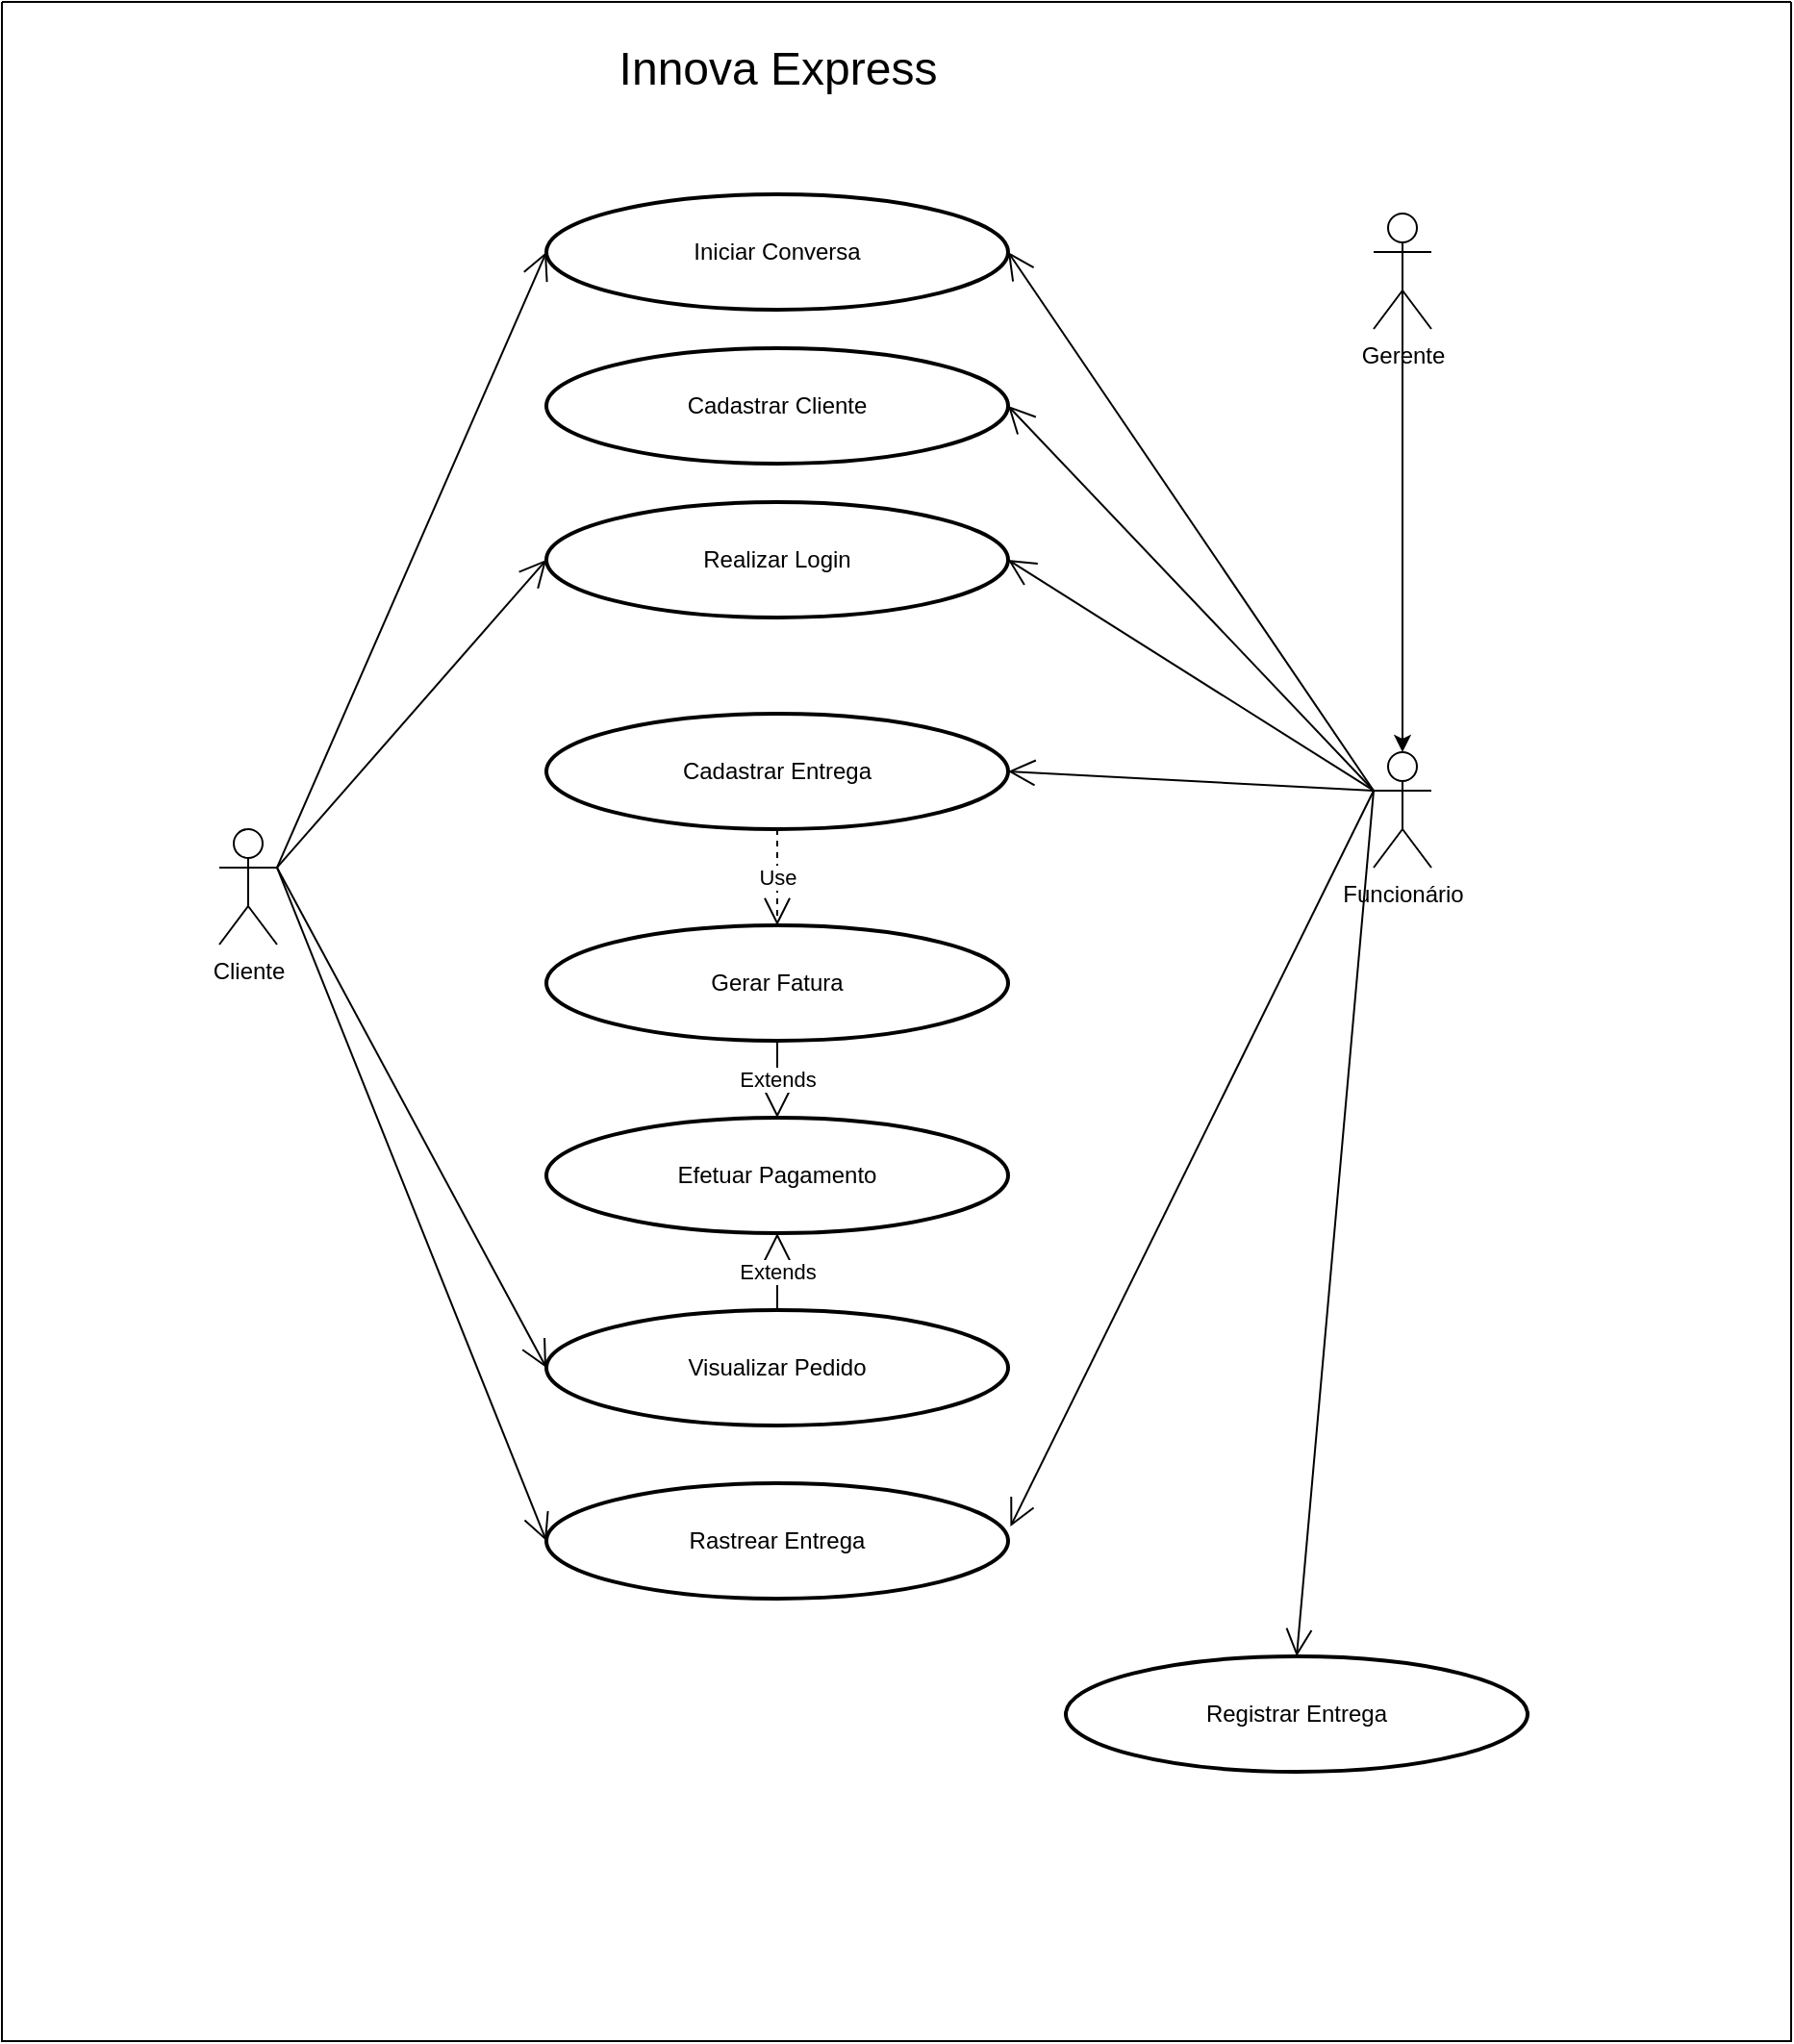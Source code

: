 <mxfile version="24.3.1" type="device">
  <diagram name="Página-1" id="a-leNGqjc1Im72wGdUnp">
    <mxGraphModel dx="3703" dy="1114" grid="1" gridSize="10" guides="1" tooltips="1" connect="1" arrows="1" fold="1" page="1" pageScale="1" pageWidth="827" pageHeight="1169" math="0" shadow="0">
      <root>
        <mxCell id="0" />
        <mxCell id="1" parent="0" />
        <mxCell id="WU4pW3NTZvIjnJe63hyD-38" value="" style="swimlane;startSize=0;" vertex="1" parent="1">
          <mxGeometry x="-940" y="50" width="930" height="1060" as="geometry" />
        </mxCell>
        <mxCell id="WU4pW3NTZvIjnJe63hyD-1" value="Cliente" style="shape=umlActor;verticalLabelPosition=bottom;verticalAlign=top;html=1;outlineConnect=0;" vertex="1" parent="WU4pW3NTZvIjnJe63hyD-38">
          <mxGeometry x="113" y="430" width="30" height="60" as="geometry" />
        </mxCell>
        <mxCell id="WU4pW3NTZvIjnJe63hyD-2" value="Iniciar Conversa" style="strokeWidth=2;html=1;shape=mxgraph.flowchart.start_1;whiteSpace=wrap;" vertex="1" parent="WU4pW3NTZvIjnJe63hyD-38">
          <mxGeometry x="283" y="100" width="240" height="60" as="geometry" />
        </mxCell>
        <mxCell id="WU4pW3NTZvIjnJe63hyD-3" value="Cadastrar Cliente" style="strokeWidth=2;html=1;shape=mxgraph.flowchart.start_1;whiteSpace=wrap;" vertex="1" parent="WU4pW3NTZvIjnJe63hyD-38">
          <mxGeometry x="283" y="180" width="240" height="60" as="geometry" />
        </mxCell>
        <mxCell id="WU4pW3NTZvIjnJe63hyD-4" value="Realizar Login" style="strokeWidth=2;html=1;shape=mxgraph.flowchart.start_1;whiteSpace=wrap;" vertex="1" parent="WU4pW3NTZvIjnJe63hyD-38">
          <mxGeometry x="283" y="260" width="240" height="60" as="geometry" />
        </mxCell>
        <mxCell id="WU4pW3NTZvIjnJe63hyD-6" value="Cadastrar Entrega" style="strokeWidth=2;html=1;shape=mxgraph.flowchart.start_1;whiteSpace=wrap;" vertex="1" parent="WU4pW3NTZvIjnJe63hyD-38">
          <mxGeometry x="283" y="370" width="240" height="60" as="geometry" />
        </mxCell>
        <mxCell id="WU4pW3NTZvIjnJe63hyD-7" value="Gerar Fatura" style="strokeWidth=2;html=1;shape=mxgraph.flowchart.start_1;whiteSpace=wrap;" vertex="1" parent="WU4pW3NTZvIjnJe63hyD-38">
          <mxGeometry x="283" y="480" width="240" height="60" as="geometry" />
        </mxCell>
        <mxCell id="WU4pW3NTZvIjnJe63hyD-8" value="Efetuar Pagamento" style="strokeWidth=2;html=1;shape=mxgraph.flowchart.start_1;whiteSpace=wrap;" vertex="1" parent="WU4pW3NTZvIjnJe63hyD-38">
          <mxGeometry x="283" y="580" width="240" height="60" as="geometry" />
        </mxCell>
        <mxCell id="WU4pW3NTZvIjnJe63hyD-9" value="Visualizar Pedido" style="strokeWidth=2;html=1;shape=mxgraph.flowchart.start_1;whiteSpace=wrap;" vertex="1" parent="WU4pW3NTZvIjnJe63hyD-38">
          <mxGeometry x="283" y="680" width="240" height="60" as="geometry" />
        </mxCell>
        <mxCell id="WU4pW3NTZvIjnJe63hyD-10" value="Rastrear Entrega" style="strokeWidth=2;html=1;shape=mxgraph.flowchart.start_1;whiteSpace=wrap;" vertex="1" parent="WU4pW3NTZvIjnJe63hyD-38">
          <mxGeometry x="283" y="770" width="240" height="60" as="geometry" />
        </mxCell>
        <mxCell id="WU4pW3NTZvIjnJe63hyD-11" value="Registrar Entrega" style="strokeWidth=2;html=1;shape=mxgraph.flowchart.start_1;whiteSpace=wrap;" vertex="1" parent="WU4pW3NTZvIjnJe63hyD-38">
          <mxGeometry x="553" y="860" width="240" height="60" as="geometry" />
        </mxCell>
        <mxCell id="WU4pW3NTZvIjnJe63hyD-12" value="Funcionário" style="shape=umlActor;verticalLabelPosition=bottom;verticalAlign=top;html=1;outlineConnect=0;" vertex="1" parent="WU4pW3NTZvIjnJe63hyD-38">
          <mxGeometry x="713" y="390" width="30" height="60" as="geometry" />
        </mxCell>
        <mxCell id="WU4pW3NTZvIjnJe63hyD-16" value="" style="endArrow=open;endFill=1;endSize=12;html=1;rounded=0;exitX=1;exitY=0.333;exitDx=0;exitDy=0;exitPerimeter=0;entryX=0;entryY=0.5;entryDx=0;entryDy=0;entryPerimeter=0;" edge="1" parent="WU4pW3NTZvIjnJe63hyD-38" source="WU4pW3NTZvIjnJe63hyD-1" target="WU4pW3NTZvIjnJe63hyD-2">
          <mxGeometry width="160" relative="1" as="geometry">
            <mxPoint x="293" y="470" as="sourcePoint" />
            <mxPoint x="453" y="470" as="targetPoint" />
          </mxGeometry>
        </mxCell>
        <mxCell id="WU4pW3NTZvIjnJe63hyD-17" value="" style="endArrow=open;endFill=1;endSize=12;html=1;rounded=0;entryX=1;entryY=0.5;entryDx=0;entryDy=0;entryPerimeter=0;exitX=0;exitY=0.333;exitDx=0;exitDy=0;exitPerimeter=0;" edge="1" parent="WU4pW3NTZvIjnJe63hyD-38" source="WU4pW3NTZvIjnJe63hyD-12" target="WU4pW3NTZvIjnJe63hyD-3">
          <mxGeometry width="160" relative="1" as="geometry">
            <mxPoint x="203" y="500" as="sourcePoint" />
            <mxPoint x="293" y="140" as="targetPoint" />
          </mxGeometry>
        </mxCell>
        <mxCell id="WU4pW3NTZvIjnJe63hyD-18" value="" style="endArrow=open;endFill=1;endSize=12;html=1;rounded=0;exitX=1;exitY=0.333;exitDx=0;exitDy=0;exitPerimeter=0;entryX=0;entryY=0.5;entryDx=0;entryDy=0;entryPerimeter=0;" edge="1" parent="WU4pW3NTZvIjnJe63hyD-38" source="WU4pW3NTZvIjnJe63hyD-1" target="WU4pW3NTZvIjnJe63hyD-4">
          <mxGeometry width="160" relative="1" as="geometry">
            <mxPoint x="163" y="470" as="sourcePoint" />
            <mxPoint x="303" y="150" as="targetPoint" />
          </mxGeometry>
        </mxCell>
        <mxCell id="WU4pW3NTZvIjnJe63hyD-20" value="" style="endArrow=open;endFill=1;endSize=12;html=1;rounded=0;entryX=1;entryY=0.5;entryDx=0;entryDy=0;entryPerimeter=0;exitX=0;exitY=0.333;exitDx=0;exitDy=0;exitPerimeter=0;" edge="1" parent="WU4pW3NTZvIjnJe63hyD-38" source="WU4pW3NTZvIjnJe63hyD-12" target="WU4pW3NTZvIjnJe63hyD-6">
          <mxGeometry width="160" relative="1" as="geometry">
            <mxPoint x="183" y="490" as="sourcePoint" />
            <mxPoint x="323" y="170" as="targetPoint" />
          </mxGeometry>
        </mxCell>
        <mxCell id="WU4pW3NTZvIjnJe63hyD-23" value="" style="endArrow=open;endFill=1;endSize=12;html=1;rounded=0;exitX=1;exitY=0.333;exitDx=0;exitDy=0;exitPerimeter=0;entryX=0;entryY=0.5;entryDx=0;entryDy=0;entryPerimeter=0;" edge="1" parent="WU4pW3NTZvIjnJe63hyD-38" source="WU4pW3NTZvIjnJe63hyD-1" target="WU4pW3NTZvIjnJe63hyD-9">
          <mxGeometry width="160" relative="1" as="geometry">
            <mxPoint x="213" y="520" as="sourcePoint" />
            <mxPoint x="353" y="200" as="targetPoint" />
          </mxGeometry>
        </mxCell>
        <mxCell id="WU4pW3NTZvIjnJe63hyD-24" value="" style="endArrow=open;endFill=1;endSize=12;html=1;rounded=0;exitX=1;exitY=0.333;exitDx=0;exitDy=0;exitPerimeter=0;entryX=0;entryY=0.5;entryDx=0;entryDy=0;entryPerimeter=0;" edge="1" parent="WU4pW3NTZvIjnJe63hyD-38" source="WU4pW3NTZvIjnJe63hyD-1" target="WU4pW3NTZvIjnJe63hyD-10">
          <mxGeometry width="160" relative="1" as="geometry">
            <mxPoint x="223" y="530" as="sourcePoint" />
            <mxPoint x="363" y="210" as="targetPoint" />
          </mxGeometry>
        </mxCell>
        <mxCell id="WU4pW3NTZvIjnJe63hyD-25" value="" style="endArrow=open;endFill=1;endSize=12;html=1;rounded=0;exitX=0;exitY=0.333;exitDx=0;exitDy=0;exitPerimeter=0;entryX=1;entryY=0.5;entryDx=0;entryDy=0;entryPerimeter=0;" edge="1" parent="WU4pW3NTZvIjnJe63hyD-38" source="WU4pW3NTZvIjnJe63hyD-12" target="WU4pW3NTZvIjnJe63hyD-2">
          <mxGeometry width="160" relative="1" as="geometry">
            <mxPoint x="233" y="540" as="sourcePoint" />
            <mxPoint x="373" y="220" as="targetPoint" />
          </mxGeometry>
        </mxCell>
        <mxCell id="WU4pW3NTZvIjnJe63hyD-26" value="" style="endArrow=open;endFill=1;endSize=12;html=1;rounded=0;exitX=0;exitY=0.333;exitDx=0;exitDy=0;exitPerimeter=0;entryX=1;entryY=0.5;entryDx=0;entryDy=0;entryPerimeter=0;" edge="1" parent="WU4pW3NTZvIjnJe63hyD-38" source="WU4pW3NTZvIjnJe63hyD-12" target="WU4pW3NTZvIjnJe63hyD-4">
          <mxGeometry width="160" relative="1" as="geometry">
            <mxPoint x="243" y="550" as="sourcePoint" />
            <mxPoint x="383" y="230" as="targetPoint" />
          </mxGeometry>
        </mxCell>
        <mxCell id="WU4pW3NTZvIjnJe63hyD-27" value="" style="endArrow=open;endFill=1;endSize=12;html=1;rounded=0;exitX=0;exitY=0.333;exitDx=0;exitDy=0;exitPerimeter=0;entryX=1.005;entryY=0.376;entryDx=0;entryDy=0;entryPerimeter=0;" edge="1" parent="WU4pW3NTZvIjnJe63hyD-38" source="WU4pW3NTZvIjnJe63hyD-12" target="WU4pW3NTZvIjnJe63hyD-10">
          <mxGeometry width="160" relative="1" as="geometry">
            <mxPoint x="253" y="560" as="sourcePoint" />
            <mxPoint x="393" y="240" as="targetPoint" />
          </mxGeometry>
        </mxCell>
        <mxCell id="WU4pW3NTZvIjnJe63hyD-28" value="" style="endArrow=open;endFill=1;endSize=12;html=1;rounded=0;exitX=0;exitY=0.333;exitDx=0;exitDy=0;exitPerimeter=0;entryX=0.5;entryY=0;entryDx=0;entryDy=0;entryPerimeter=0;" edge="1" parent="WU4pW3NTZvIjnJe63hyD-38" source="WU4pW3NTZvIjnJe63hyD-12" target="WU4pW3NTZvIjnJe63hyD-11">
          <mxGeometry width="160" relative="1" as="geometry">
            <mxPoint x="263" y="570" as="sourcePoint" />
            <mxPoint x="403" y="250" as="targetPoint" />
          </mxGeometry>
        </mxCell>
        <mxCell id="WU4pW3NTZvIjnJe63hyD-29" value="Use" style="endArrow=open;endSize=12;dashed=1;html=1;rounded=0;exitX=0.5;exitY=1;exitDx=0;exitDy=0;exitPerimeter=0;entryX=0.5;entryY=0;entryDx=0;entryDy=0;entryPerimeter=0;" edge="1" parent="WU4pW3NTZvIjnJe63hyD-38" source="WU4pW3NTZvIjnJe63hyD-6" target="WU4pW3NTZvIjnJe63hyD-7">
          <mxGeometry width="160" relative="1" as="geometry">
            <mxPoint x="293" y="470" as="sourcePoint" />
            <mxPoint x="453" y="470" as="targetPoint" />
          </mxGeometry>
        </mxCell>
        <mxCell id="WU4pW3NTZvIjnJe63hyD-30" value="Extends" style="endArrow=block;endSize=16;endFill=0;html=1;rounded=0;exitX=0.5;exitY=1;exitDx=0;exitDy=0;exitPerimeter=0;entryX=0.5;entryY=0;entryDx=0;entryDy=0;entryPerimeter=0;" edge="1" parent="WU4pW3NTZvIjnJe63hyD-38" source="WU4pW3NTZvIjnJe63hyD-7" target="WU4pW3NTZvIjnJe63hyD-8">
          <mxGeometry width="160" relative="1" as="geometry">
            <mxPoint x="293" y="470" as="sourcePoint" />
            <mxPoint x="453" y="470" as="targetPoint" />
          </mxGeometry>
        </mxCell>
        <mxCell id="WU4pW3NTZvIjnJe63hyD-31" value="Extends" style="endArrow=block;endSize=16;endFill=0;html=1;rounded=0;exitX=0.5;exitY=0;exitDx=0;exitDy=0;exitPerimeter=0;entryX=0.5;entryY=1;entryDx=0;entryDy=0;entryPerimeter=0;" edge="1" parent="WU4pW3NTZvIjnJe63hyD-38" source="WU4pW3NTZvIjnJe63hyD-9" target="WU4pW3NTZvIjnJe63hyD-8">
          <mxGeometry width="160" relative="1" as="geometry">
            <mxPoint x="293" y="470" as="sourcePoint" />
            <mxPoint x="453" y="470" as="targetPoint" />
          </mxGeometry>
        </mxCell>
        <mxCell id="WU4pW3NTZvIjnJe63hyD-32" value="Gerente" style="shape=umlActor;verticalLabelPosition=bottom;verticalAlign=top;html=1;" vertex="1" parent="WU4pW3NTZvIjnJe63hyD-38">
          <mxGeometry x="713" y="110" width="30" height="60" as="geometry" />
        </mxCell>
        <mxCell id="WU4pW3NTZvIjnJe63hyD-34" style="edgeStyle=orthogonalEdgeStyle;rounded=0;orthogonalLoop=1;jettySize=auto;html=1;exitX=0.5;exitY=0.5;exitDx=0;exitDy=0;exitPerimeter=0;entryX=0.5;entryY=0;entryDx=0;entryDy=0;entryPerimeter=0;" edge="1" parent="WU4pW3NTZvIjnJe63hyD-38" source="WU4pW3NTZvIjnJe63hyD-32" target="WU4pW3NTZvIjnJe63hyD-12">
          <mxGeometry relative="1" as="geometry" />
        </mxCell>
        <mxCell id="WU4pW3NTZvIjnJe63hyD-39" value="&lt;font style=&quot;font-size: 24px;&quot;&gt;Innova Express&lt;/font&gt;" style="text;html=1;align=center;verticalAlign=middle;resizable=0;points=[];autosize=1;strokeColor=none;fillColor=none;" vertex="1" parent="WU4pW3NTZvIjnJe63hyD-38">
          <mxGeometry x="308" y="15" width="190" height="40" as="geometry" />
        </mxCell>
      </root>
    </mxGraphModel>
  </diagram>
</mxfile>

